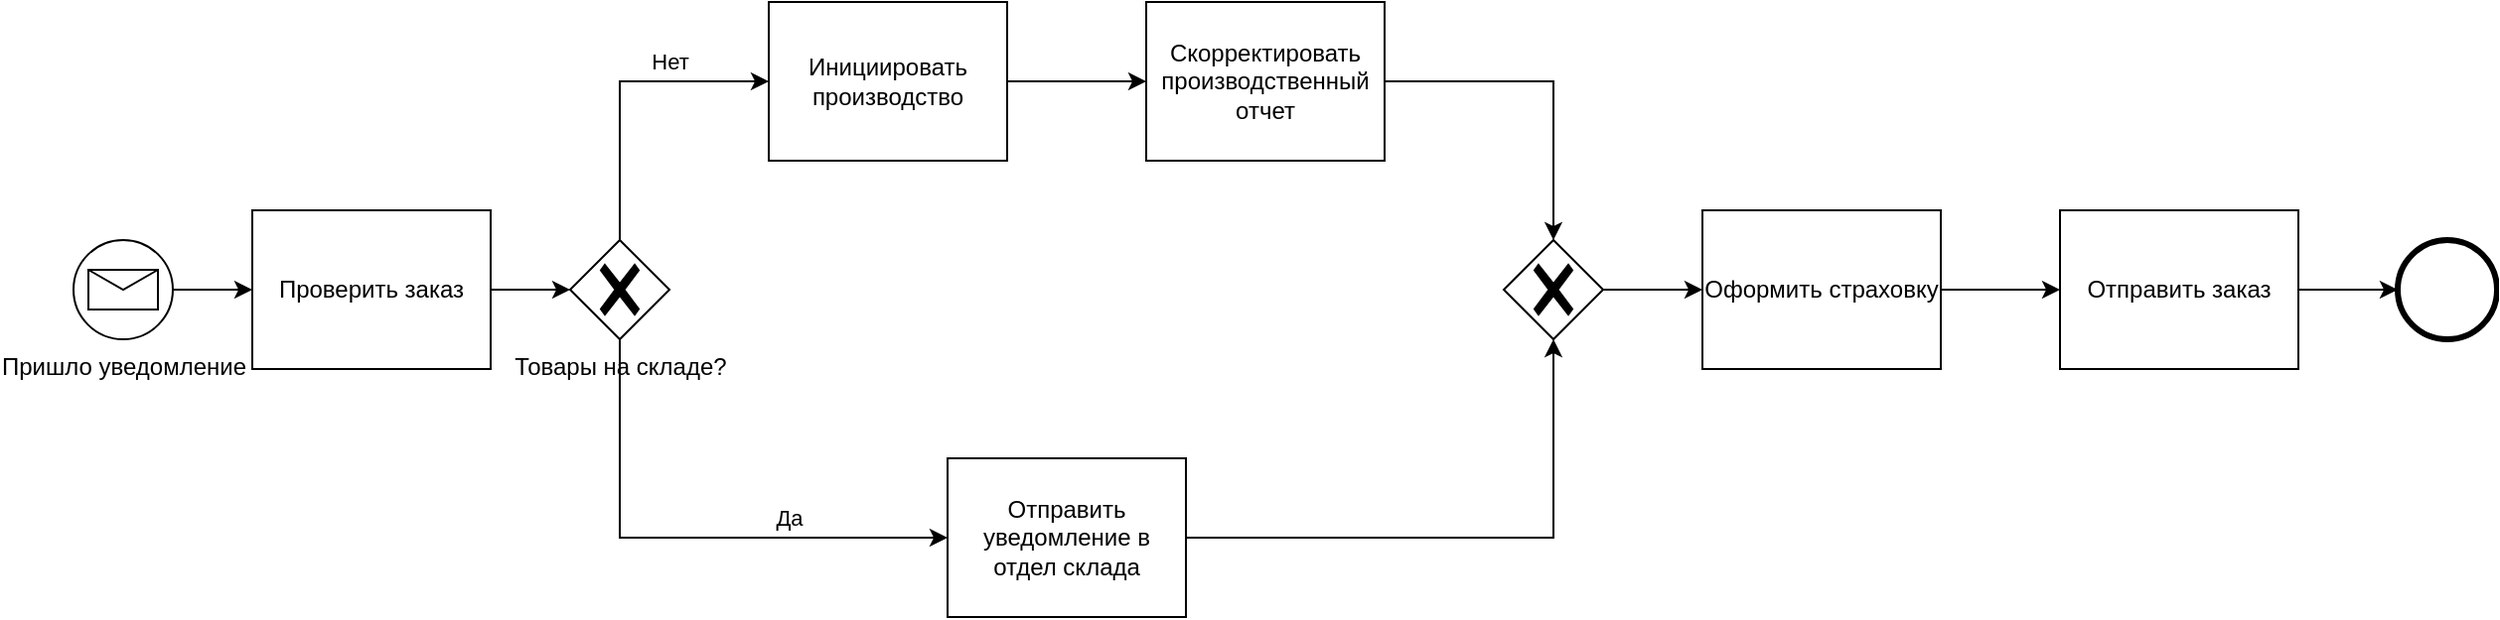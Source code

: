 <mxfile version="27.0.9">
  <diagram name="Страница — 1" id="nWIzDVRs9XysQBNBe1HI">
    <mxGraphModel dx="1665" dy="849" grid="1" gridSize="10" guides="1" tooltips="1" connect="1" arrows="1" fold="1" page="1" pageScale="1" pageWidth="827" pageHeight="1169" math="0" shadow="0">
      <root>
        <mxCell id="0" />
        <mxCell id="1" parent="0" />
        <mxCell id="E9sKRUKWA_3DW5ulVkiY-1" value="Пришло уведомление" style="points=[[0.145,0.145,0],[0.5,0,0],[0.855,0.145,0],[1,0.5,0],[0.855,0.855,0],[0.5,1,0],[0.145,0.855,0],[0,0.5,0]];shape=mxgraph.bpmn.event;html=1;verticalLabelPosition=bottom;labelBackgroundColor=#ffffff;verticalAlign=top;align=center;perimeter=ellipsePerimeter;outlineConnect=0;aspect=fixed;outline=standard;symbol=message;" parent="1" vertex="1">
          <mxGeometry x="100" y="310" width="50" height="50" as="geometry" />
        </mxCell>
        <mxCell id="E9sKRUKWA_3DW5ulVkiY-2" value="Проверить заказ" style="points=[[0.25,0,0],[0.5,0,0],[0.75,0,0],[1,0.25,0],[1,0.5,0],[1,0.75,0],[0.75,1,0],[0.5,1,0],[0.25,1,0],[0,0.75,0],[0,0.5,0],[0,0.25,0]];shape=mxgraph.bpmn.task2;whiteSpace=wrap;rectStyle=rounded;size=10;html=1;container=1;expand=0;collapsible=0;taskMarker=abstract;" parent="1" vertex="1">
          <mxGeometry x="190" y="295" width="120" height="80" as="geometry" />
        </mxCell>
        <mxCell id="E9sKRUKWA_3DW5ulVkiY-3" style="edgeStyle=orthogonalEdgeStyle;rounded=0;orthogonalLoop=1;jettySize=auto;html=1;exitX=1;exitY=0.5;exitDx=0;exitDy=0;exitPerimeter=0;entryX=0;entryY=0.5;entryDx=0;entryDy=0;entryPerimeter=0;" parent="1" source="E9sKRUKWA_3DW5ulVkiY-1" target="E9sKRUKWA_3DW5ulVkiY-2" edge="1">
          <mxGeometry relative="1" as="geometry" />
        </mxCell>
        <mxCell id="E9sKRUKWA_3DW5ulVkiY-4" value="Товары на складе?" style="points=[[0.25,0.25,0],[0.5,0,0],[0.75,0.25,0],[1,0.5,0],[0.75,0.75,0],[0.5,1,0],[0.25,0.75,0],[0,0.5,0]];shape=mxgraph.bpmn.gateway2;html=1;verticalLabelPosition=bottom;labelBackgroundColor=#ffffff;verticalAlign=top;align=center;perimeter=rhombusPerimeter;outlineConnect=0;outline=none;symbol=none;gwType=exclusive;" parent="1" vertex="1">
          <mxGeometry x="350" y="310" width="50" height="50" as="geometry" />
        </mxCell>
        <mxCell id="E9sKRUKWA_3DW5ulVkiY-5" style="edgeStyle=orthogonalEdgeStyle;rounded=0;orthogonalLoop=1;jettySize=auto;html=1;exitX=1;exitY=0.5;exitDx=0;exitDy=0;exitPerimeter=0;entryX=0;entryY=0.5;entryDx=0;entryDy=0;entryPerimeter=0;" parent="1" source="E9sKRUKWA_3DW5ulVkiY-2" target="E9sKRUKWA_3DW5ulVkiY-4" edge="1">
          <mxGeometry relative="1" as="geometry" />
        </mxCell>
        <mxCell id="E9sKRUKWA_3DW5ulVkiY-6" value="Инициировать производство" style="points=[[0.25,0,0],[0.5,0,0],[0.75,0,0],[1,0.25,0],[1,0.5,0],[1,0.75,0],[0.75,1,0],[0.5,1,0],[0.25,1,0],[0,0.75,0],[0,0.5,0],[0,0.25,0]];shape=mxgraph.bpmn.task2;whiteSpace=wrap;rectStyle=rounded;size=10;html=1;container=1;expand=0;collapsible=0;taskMarker=abstract;" parent="1" vertex="1">
          <mxGeometry x="450" y="190" width="120" height="80" as="geometry" />
        </mxCell>
        <mxCell id="E9sKRUKWA_3DW5ulVkiY-7" style="edgeStyle=orthogonalEdgeStyle;rounded=0;orthogonalLoop=1;jettySize=auto;html=1;exitX=0.5;exitY=0;exitDx=0;exitDy=0;exitPerimeter=0;entryX=0;entryY=0.5;entryDx=0;entryDy=0;entryPerimeter=0;" parent="1" source="E9sKRUKWA_3DW5ulVkiY-4" target="E9sKRUKWA_3DW5ulVkiY-6" edge="1">
          <mxGeometry relative="1" as="geometry" />
        </mxCell>
        <mxCell id="E9sKRUKWA_3DW5ulVkiY-8" value="Нет" style="edgeLabel;html=1;align=center;verticalAlign=middle;resizable=0;points=[];" parent="E9sKRUKWA_3DW5ulVkiY-7" vertex="1" connectable="0">
          <mxGeometry x="-0.161" relative="1" as="geometry">
            <mxPoint x="25" y="-25" as="offset" />
          </mxGeometry>
        </mxCell>
        <mxCell id="E9sKRUKWA_3DW5ulVkiY-9" value="Отправить уведомление в отдел склада" style="points=[[0.25,0,0],[0.5,0,0],[0.75,0,0],[1,0.25,0],[1,0.5,0],[1,0.75,0],[0.75,1,0],[0.5,1,0],[0.25,1,0],[0,0.75,0],[0,0.5,0],[0,0.25,0]];shape=mxgraph.bpmn.task2;whiteSpace=wrap;rectStyle=rounded;size=10;html=1;container=1;expand=0;collapsible=0;taskMarker=abstract;" parent="1" vertex="1">
          <mxGeometry x="540" y="420" width="120" height="80" as="geometry" />
        </mxCell>
        <mxCell id="E9sKRUKWA_3DW5ulVkiY-10" style="edgeStyle=orthogonalEdgeStyle;rounded=0;orthogonalLoop=1;jettySize=auto;html=1;exitX=0.5;exitY=1;exitDx=0;exitDy=0;exitPerimeter=0;entryX=0;entryY=0.5;entryDx=0;entryDy=0;entryPerimeter=0;" parent="1" source="E9sKRUKWA_3DW5ulVkiY-4" target="E9sKRUKWA_3DW5ulVkiY-9" edge="1">
          <mxGeometry relative="1" as="geometry" />
        </mxCell>
        <mxCell id="E9sKRUKWA_3DW5ulVkiY-11" value="Да" style="edgeLabel;html=1;align=center;verticalAlign=middle;resizable=0;points=[];" parent="E9sKRUKWA_3DW5ulVkiY-10" vertex="1" connectable="0">
          <mxGeometry x="0.335" y="-2" relative="1" as="geometry">
            <mxPoint x="8" y="-12" as="offset" />
          </mxGeometry>
        </mxCell>
        <mxCell id="E9sKRUKWA_3DW5ulVkiY-17" value="Скорректировать производственный отчет" style="points=[[0.25,0,0],[0.5,0,0],[0.75,0,0],[1,0.25,0],[1,0.5,0],[1,0.75,0],[0.75,1,0],[0.5,1,0],[0.25,1,0],[0,0.75,0],[0,0.5,0],[0,0.25,0]];shape=mxgraph.bpmn.task2;whiteSpace=wrap;rectStyle=rounded;size=10;html=1;container=1;expand=0;collapsible=0;taskMarker=abstract;" parent="1" vertex="1">
          <mxGeometry x="640" y="190" width="120" height="80" as="geometry" />
        </mxCell>
        <mxCell id="E9sKRUKWA_3DW5ulVkiY-18" value="Оформить страховку" style="points=[[0.25,0,0],[0.5,0,0],[0.75,0,0],[1,0.25,0],[1,0.5,0],[1,0.75,0],[0.75,1,0],[0.5,1,0],[0.25,1,0],[0,0.75,0],[0,0.5,0],[0,0.25,0]];shape=mxgraph.bpmn.task2;whiteSpace=wrap;rectStyle=rounded;size=10;html=1;container=1;expand=0;collapsible=0;taskMarker=abstract;" parent="1" vertex="1">
          <mxGeometry x="920" y="295" width="120" height="80" as="geometry" />
        </mxCell>
        <mxCell id="E9sKRUKWA_3DW5ulVkiY-24" value="Отправить заказ" style="points=[[0.25,0,0],[0.5,0,0],[0.75,0,0],[1,0.25,0],[1,0.5,0],[1,0.75,0],[0.75,1,0],[0.5,1,0],[0.25,1,0],[0,0.75,0],[0,0.5,0],[0,0.25,0]];shape=mxgraph.bpmn.task2;whiteSpace=wrap;rectStyle=rounded;size=10;html=1;container=1;expand=0;collapsible=0;taskMarker=abstract;" parent="1" vertex="1">
          <mxGeometry x="1100" y="295" width="120" height="80" as="geometry" />
        </mxCell>
        <mxCell id="E9sKRUKWA_3DW5ulVkiY-25" style="edgeStyle=orthogonalEdgeStyle;rounded=0;orthogonalLoop=1;jettySize=auto;html=1;exitX=1;exitY=0.5;exitDx=0;exitDy=0;exitPerimeter=0;entryX=0;entryY=0.5;entryDx=0;entryDy=0;entryPerimeter=0;" parent="1" source="E9sKRUKWA_3DW5ulVkiY-18" target="E9sKRUKWA_3DW5ulVkiY-24" edge="1">
          <mxGeometry relative="1" as="geometry">
            <mxPoint x="1120" y="335" as="sourcePoint" />
          </mxGeometry>
        </mxCell>
        <mxCell id="E9sKRUKWA_3DW5ulVkiY-26" value="" style="points=[[0.145,0.145,0],[0.5,0,0],[0.855,0.145,0],[1,0.5,0],[0.855,0.855,0],[0.5,1,0],[0.145,0.855,0],[0,0.5,0]];shape=mxgraph.bpmn.event;html=1;verticalLabelPosition=bottom;labelBackgroundColor=#ffffff;verticalAlign=top;align=center;perimeter=ellipsePerimeter;outlineConnect=0;aspect=fixed;outline=end;symbol=terminate2;" parent="1" vertex="1">
          <mxGeometry x="1270" y="310" width="50" height="50" as="geometry" />
        </mxCell>
        <mxCell id="E9sKRUKWA_3DW5ulVkiY-27" style="edgeStyle=orthogonalEdgeStyle;rounded=0;orthogonalLoop=1;jettySize=auto;html=1;exitX=1;exitY=0.5;exitDx=0;exitDy=0;exitPerimeter=0;entryX=0;entryY=0.5;entryDx=0;entryDy=0;entryPerimeter=0;" parent="1" source="E9sKRUKWA_3DW5ulVkiY-24" target="E9sKRUKWA_3DW5ulVkiY-26" edge="1">
          <mxGeometry relative="1" as="geometry" />
        </mxCell>
        <mxCell id="r8X-ELRgcPTEoQ-cV-JR-1" style="edgeStyle=orthogonalEdgeStyle;rounded=0;orthogonalLoop=1;jettySize=auto;html=1;exitX=1;exitY=0.5;exitDx=0;exitDy=0;exitPerimeter=0;entryX=0;entryY=0.5;entryDx=0;entryDy=0;entryPerimeter=0;" edge="1" parent="1" source="E9sKRUKWA_3DW5ulVkiY-6" target="E9sKRUKWA_3DW5ulVkiY-17">
          <mxGeometry relative="1" as="geometry" />
        </mxCell>
        <mxCell id="r8X-ELRgcPTEoQ-cV-JR-2" value="" style="points=[[0.25,0.25,0],[0.5,0,0],[0.75,0.25,0],[1,0.5,0],[0.75,0.75,0],[0.5,1,0],[0.25,0.75,0],[0,0.5,0]];shape=mxgraph.bpmn.gateway2;html=1;verticalLabelPosition=bottom;labelBackgroundColor=#ffffff;verticalAlign=top;align=center;perimeter=rhombusPerimeter;outlineConnect=0;outline=none;symbol=none;gwType=exclusive;" vertex="1" parent="1">
          <mxGeometry x="820" y="310" width="50" height="50" as="geometry" />
        </mxCell>
        <mxCell id="r8X-ELRgcPTEoQ-cV-JR-3" style="edgeStyle=orthogonalEdgeStyle;rounded=0;orthogonalLoop=1;jettySize=auto;html=1;exitX=1;exitY=0.5;exitDx=0;exitDy=0;exitPerimeter=0;entryX=0.5;entryY=0;entryDx=0;entryDy=0;entryPerimeter=0;" edge="1" parent="1" source="E9sKRUKWA_3DW5ulVkiY-17" target="r8X-ELRgcPTEoQ-cV-JR-2">
          <mxGeometry relative="1" as="geometry" />
        </mxCell>
        <mxCell id="r8X-ELRgcPTEoQ-cV-JR-4" style="edgeStyle=orthogonalEdgeStyle;rounded=0;orthogonalLoop=1;jettySize=auto;html=1;exitX=1;exitY=0.5;exitDx=0;exitDy=0;exitPerimeter=0;entryX=0.5;entryY=1;entryDx=0;entryDy=0;entryPerimeter=0;" edge="1" parent="1" source="E9sKRUKWA_3DW5ulVkiY-9" target="r8X-ELRgcPTEoQ-cV-JR-2">
          <mxGeometry relative="1" as="geometry" />
        </mxCell>
        <mxCell id="r8X-ELRgcPTEoQ-cV-JR-5" style="edgeStyle=orthogonalEdgeStyle;rounded=0;orthogonalLoop=1;jettySize=auto;html=1;exitX=1;exitY=0.5;exitDx=0;exitDy=0;exitPerimeter=0;entryX=0;entryY=0.5;entryDx=0;entryDy=0;entryPerimeter=0;" edge="1" parent="1" source="r8X-ELRgcPTEoQ-cV-JR-2" target="E9sKRUKWA_3DW5ulVkiY-18">
          <mxGeometry relative="1" as="geometry" />
        </mxCell>
      </root>
    </mxGraphModel>
  </diagram>
</mxfile>
